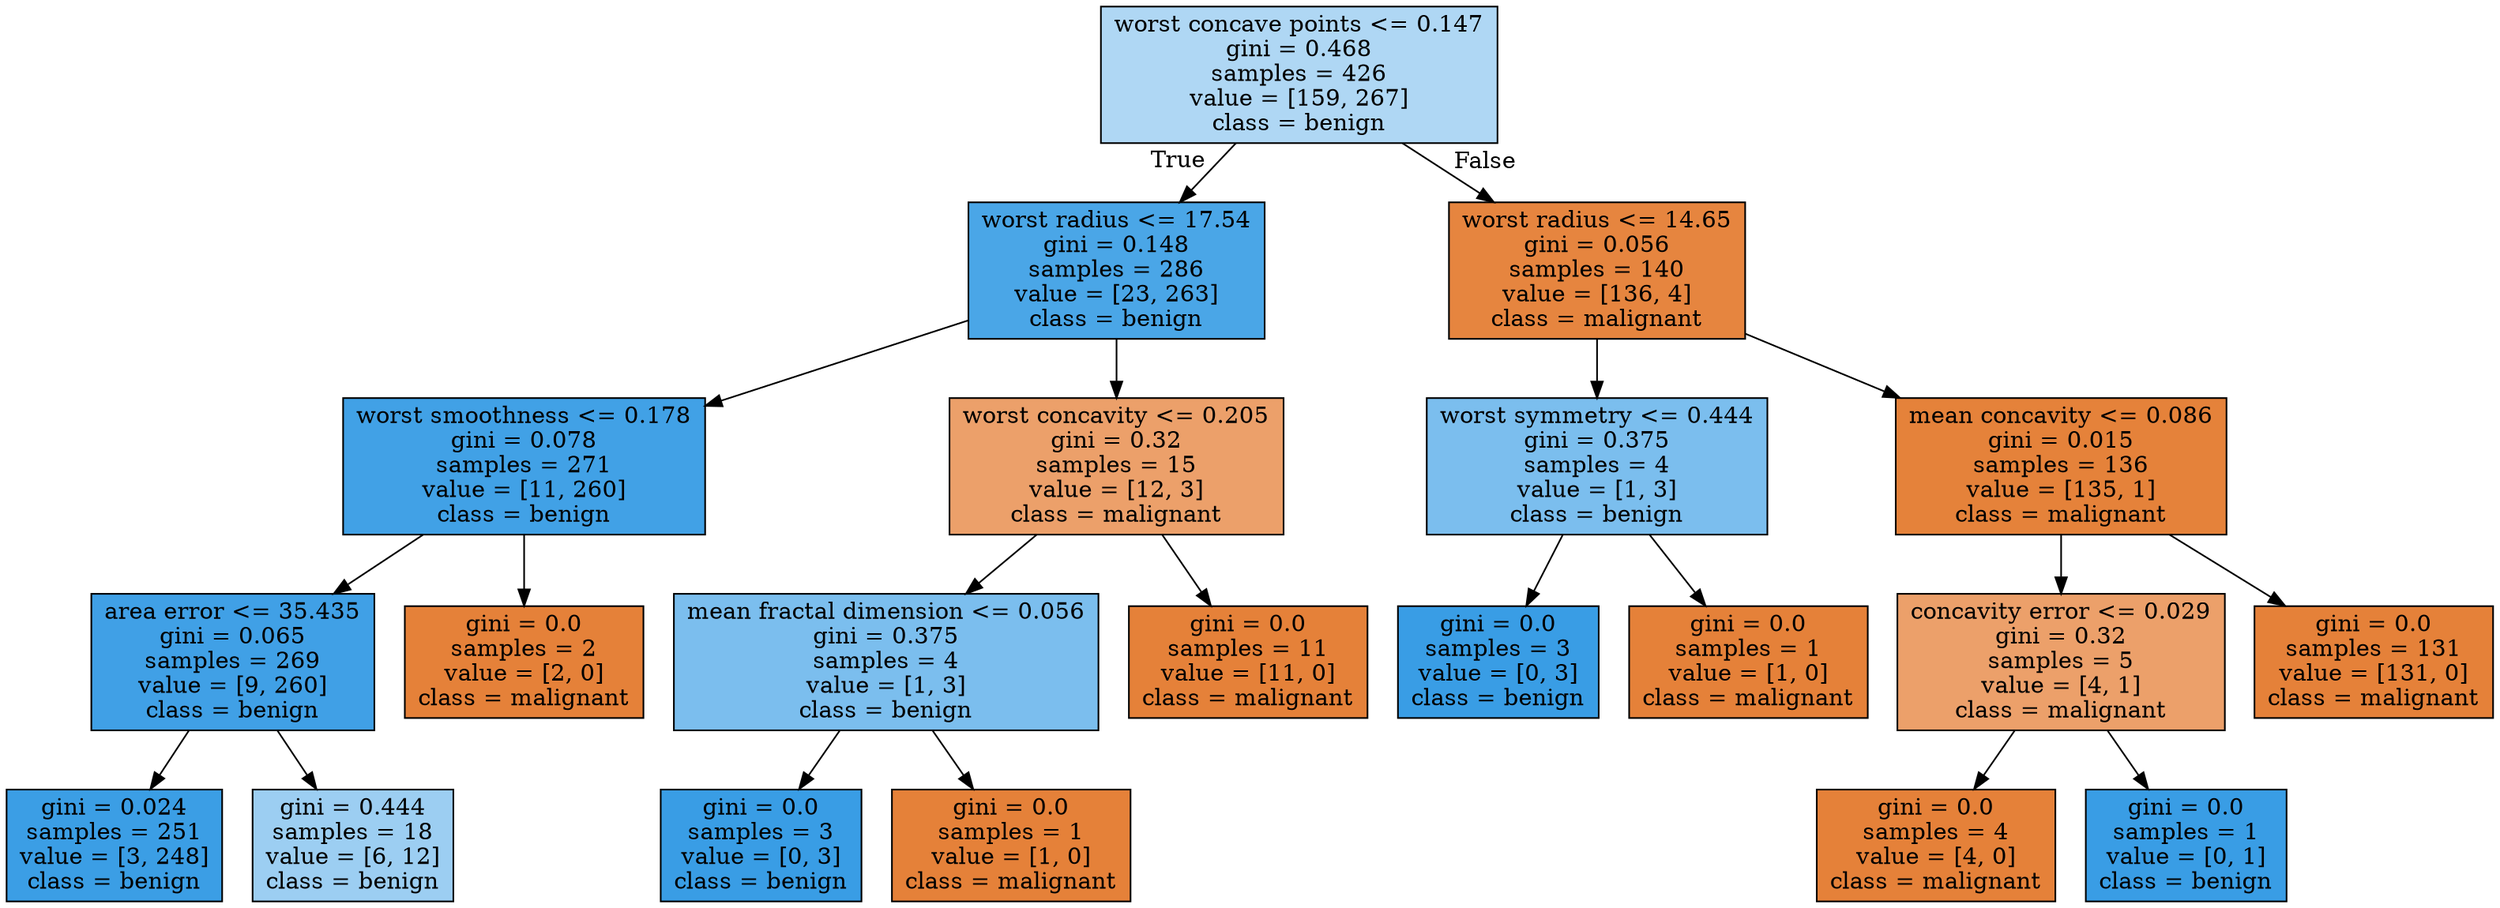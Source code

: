 digraph Tree {
node [shape=box, style="filled", color="black"] ;
0 [label="worst concave points <= 0.147\ngini = 0.468\nsamples = 426\nvalue = [159, 267]\nclass = benign", fillcolor="#afd7f4"] ;
1 [label="worst radius <= 17.54\ngini = 0.148\nsamples = 286\nvalue = [23, 263]\nclass = benign", fillcolor="#4aa6e7"] ;
0 -> 1 [labeldistance=2.5, labelangle=45, headlabel="True"] ;
2 [label="worst smoothness <= 0.178\ngini = 0.078\nsamples = 271\nvalue = [11, 260]\nclass = benign", fillcolor="#41a1e6"] ;
1 -> 2 ;
3 [label="area error <= 35.435\ngini = 0.065\nsamples = 269\nvalue = [9, 260]\nclass = benign", fillcolor="#40a0e6"] ;
2 -> 3 ;
4 [label="gini = 0.024\nsamples = 251\nvalue = [3, 248]\nclass = benign", fillcolor="#3b9ee5"] ;
3 -> 4 ;
5 [label="gini = 0.444\nsamples = 18\nvalue = [6, 12]\nclass = benign", fillcolor="#9ccef2"] ;
3 -> 5 ;
6 [label="gini = 0.0\nsamples = 2\nvalue = [2, 0]\nclass = malignant", fillcolor="#e58139"] ;
2 -> 6 ;
7 [label="worst concavity <= 0.205\ngini = 0.32\nsamples = 15\nvalue = [12, 3]\nclass = malignant", fillcolor="#eca06a"] ;
1 -> 7 ;
8 [label="mean fractal dimension <= 0.056\ngini = 0.375\nsamples = 4\nvalue = [1, 3]\nclass = benign", fillcolor="#7bbeee"] ;
7 -> 8 ;
9 [label="gini = 0.0\nsamples = 3\nvalue = [0, 3]\nclass = benign", fillcolor="#399de5"] ;
8 -> 9 ;
10 [label="gini = 0.0\nsamples = 1\nvalue = [1, 0]\nclass = malignant", fillcolor="#e58139"] ;
8 -> 10 ;
11 [label="gini = 0.0\nsamples = 11\nvalue = [11, 0]\nclass = malignant", fillcolor="#e58139"] ;
7 -> 11 ;
12 [label="worst radius <= 14.65\ngini = 0.056\nsamples = 140\nvalue = [136, 4]\nclass = malignant", fillcolor="#e6853f"] ;
0 -> 12 [labeldistance=2.5, labelangle=-45, headlabel="False"] ;
13 [label="worst symmetry <= 0.444\ngini = 0.375\nsamples = 4\nvalue = [1, 3]\nclass = benign", fillcolor="#7bbeee"] ;
12 -> 13 ;
14 [label="gini = 0.0\nsamples = 3\nvalue = [0, 3]\nclass = benign", fillcolor="#399de5"] ;
13 -> 14 ;
15 [label="gini = 0.0\nsamples = 1\nvalue = [1, 0]\nclass = malignant", fillcolor="#e58139"] ;
13 -> 15 ;
16 [label="mean concavity <= 0.086\ngini = 0.015\nsamples = 136\nvalue = [135, 1]\nclass = malignant", fillcolor="#e5823a"] ;
12 -> 16 ;
17 [label="concavity error <= 0.029\ngini = 0.32\nsamples = 5\nvalue = [4, 1]\nclass = malignant", fillcolor="#eca06a"] ;
16 -> 17 ;
18 [label="gini = 0.0\nsamples = 4\nvalue = [4, 0]\nclass = malignant", fillcolor="#e58139"] ;
17 -> 18 ;
19 [label="gini = 0.0\nsamples = 1\nvalue = [0, 1]\nclass = benign", fillcolor="#399de5"] ;
17 -> 19 ;
20 [label="gini = 0.0\nsamples = 131\nvalue = [131, 0]\nclass = malignant", fillcolor="#e58139"] ;
16 -> 20 ;
}